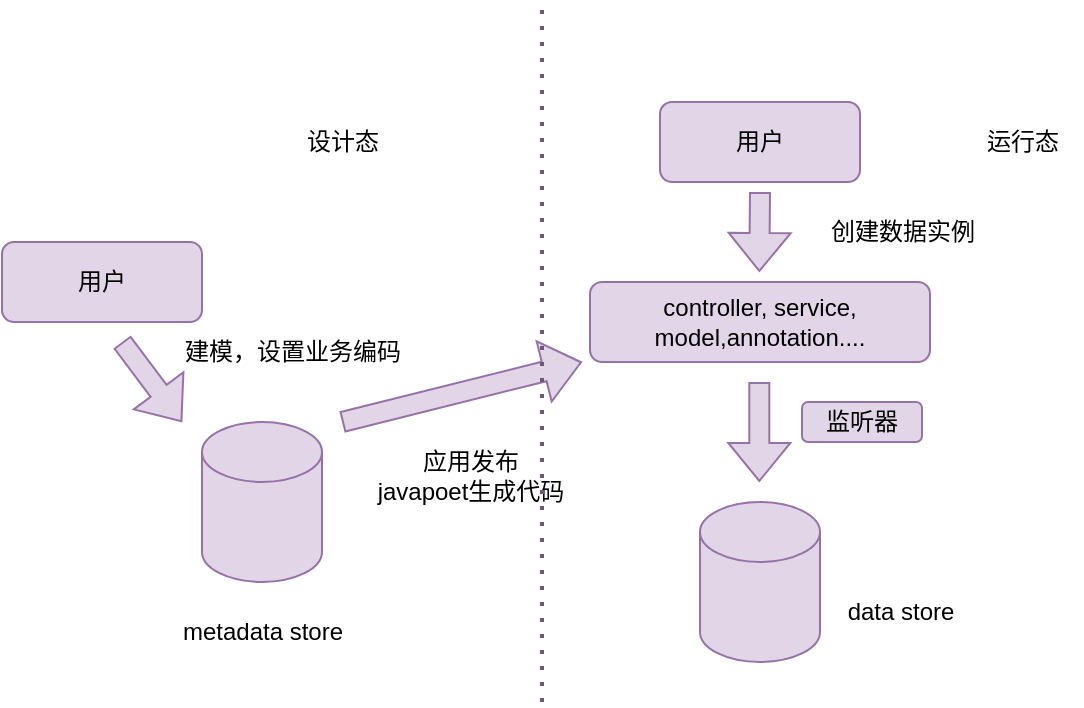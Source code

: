 <mxfile version="20.8.3" type="github">
  <diagram id="sJpKuxgDagxQEgptuMO3" name="第 1 页">
    <mxGraphModel dx="1430" dy="775" grid="1" gridSize="10" guides="1" tooltips="1" connect="1" arrows="1" fold="1" page="1" pageScale="1" pageWidth="827" pageHeight="1169" math="0" shadow="0">
      <root>
        <mxCell id="0" />
        <mxCell id="1" parent="0" />
        <mxCell id="kYv7d5ZzB-FK5ltl3MbY-2" value="用户" style="rounded=1;whiteSpace=wrap;html=1;fillColor=#e1d5e7;strokeColor=#9673a6;" parent="1" vertex="1">
          <mxGeometry x="180" y="280" width="100" height="40" as="geometry" />
        </mxCell>
        <mxCell id="kYv7d5ZzB-FK5ltl3MbY-3" value="" style="shape=flexArrow;endArrow=classic;html=1;rounded=0;fillColor=#e1d5e7;strokeColor=#9673a6;" parent="1" edge="1">
          <mxGeometry width="50" height="50" relative="1" as="geometry">
            <mxPoint x="240" y="330" as="sourcePoint" />
            <mxPoint x="270" y="370" as="targetPoint" />
          </mxGeometry>
        </mxCell>
        <mxCell id="kYv7d5ZzB-FK5ltl3MbY-4" value="建模，设置业务编码" style="text;html=1;align=center;verticalAlign=middle;resizable=0;points=[];autosize=1;strokeColor=none;fillColor=none;" parent="1" vertex="1">
          <mxGeometry x="260" y="320" width="130" height="30" as="geometry" />
        </mxCell>
        <mxCell id="kYv7d5ZzB-FK5ltl3MbY-5" value="" style="shape=cylinder3;whiteSpace=wrap;html=1;boundedLbl=1;backgroundOutline=1;size=15;fillColor=#e1d5e7;strokeColor=#9673a6;" parent="1" vertex="1">
          <mxGeometry x="280" y="370" width="60" height="80" as="geometry" />
        </mxCell>
        <mxCell id="kYv7d5ZzB-FK5ltl3MbY-6" value="metadata store" style="text;html=1;align=center;verticalAlign=middle;resizable=0;points=[];autosize=1;strokeColor=none;fillColor=none;" parent="1" vertex="1">
          <mxGeometry x="260" y="460" width="100" height="30" as="geometry" />
        </mxCell>
        <mxCell id="kYv7d5ZzB-FK5ltl3MbY-8" value="" style="shape=flexArrow;endArrow=classic;html=1;rounded=0;strokeColor=#9673a6;fillColor=#e1d5e7;" parent="1" edge="1">
          <mxGeometry width="50" height="50" relative="1" as="geometry">
            <mxPoint x="350" y="370" as="sourcePoint" />
            <mxPoint x="470" y="340" as="targetPoint" />
          </mxGeometry>
        </mxCell>
        <mxCell id="kYv7d5ZzB-FK5ltl3MbY-9" value="&lt;br&gt;应用发布&lt;br&gt;javapoet生成代码" style="text;html=1;align=center;verticalAlign=middle;resizable=0;points=[];autosize=1;strokeColor=none;fillColor=none;" parent="1" vertex="1">
          <mxGeometry x="354" y="360" width="120" height="60" as="geometry" />
        </mxCell>
        <mxCell id="kYv7d5ZzB-FK5ltl3MbY-10" value="controller, service, model,annotation...." style="rounded=1;whiteSpace=wrap;html=1;fillColor=#e1d5e7;strokeColor=#9673a6;" parent="1" vertex="1">
          <mxGeometry x="474" y="300" width="170" height="40" as="geometry" />
        </mxCell>
        <mxCell id="kYv7d5ZzB-FK5ltl3MbY-11" value="用户" style="rounded=1;whiteSpace=wrap;html=1;fillColor=#e1d5e7;strokeColor=#9673a6;" parent="1" vertex="1">
          <mxGeometry x="509" y="210" width="100" height="40" as="geometry" />
        </mxCell>
        <mxCell id="kYv7d5ZzB-FK5ltl3MbY-14" value="创建数据实例" style="text;html=1;align=center;verticalAlign=middle;resizable=0;points=[];autosize=1;strokeColor=none;fillColor=none;" parent="1" vertex="1">
          <mxGeometry x="580" y="260" width="100" height="30" as="geometry" />
        </mxCell>
        <mxCell id="kYv7d5ZzB-FK5ltl3MbY-15" value="" style="shape=flexArrow;endArrow=classic;html=1;rounded=0;fillColor=#e1d5e7;strokeColor=#9673a6;" parent="1" edge="1">
          <mxGeometry width="50" height="50" relative="1" as="geometry">
            <mxPoint x="558.66" y="350" as="sourcePoint" />
            <mxPoint x="558.66" y="400" as="targetPoint" />
          </mxGeometry>
        </mxCell>
        <mxCell id="kYv7d5ZzB-FK5ltl3MbY-16" value="" style="shape=flexArrow;endArrow=classic;html=1;rounded=0;fillColor=#e1d5e7;strokeColor=#9673a6;" parent="1" edge="1">
          <mxGeometry width="50" height="50" relative="1" as="geometry">
            <mxPoint x="559" y="255" as="sourcePoint" />
            <mxPoint x="558.66" y="295.0" as="targetPoint" />
            <Array as="points">
              <mxPoint x="559" y="255" />
            </Array>
          </mxGeometry>
        </mxCell>
        <mxCell id="kYv7d5ZzB-FK5ltl3MbY-17" value="" style="shape=cylinder3;whiteSpace=wrap;html=1;boundedLbl=1;backgroundOutline=1;size=15;fillColor=#e1d5e7;strokeColor=#9673a6;" parent="1" vertex="1">
          <mxGeometry x="529" y="410" width="60" height="80" as="geometry" />
        </mxCell>
        <mxCell id="kYv7d5ZzB-FK5ltl3MbY-18" value="data store" style="text;html=1;align=center;verticalAlign=middle;resizable=0;points=[];autosize=1;strokeColor=none;fillColor=none;" parent="1" vertex="1">
          <mxGeometry x="589" y="450" width="80" height="30" as="geometry" />
        </mxCell>
        <mxCell id="kYv7d5ZzB-FK5ltl3MbY-20" value="监听器" style="rounded=1;whiteSpace=wrap;html=1;fillColor=#e1d5e7;strokeColor=#9673a6;" parent="1" vertex="1">
          <mxGeometry x="580" y="360" width="60" height="20" as="geometry" />
        </mxCell>
        <mxCell id="kYv7d5ZzB-FK5ltl3MbY-24" value="设计态" style="text;html=1;align=center;verticalAlign=middle;resizable=0;points=[];autosize=1;strokeColor=none;fillColor=none;" parent="1" vertex="1">
          <mxGeometry x="320" y="215" width="60" height="30" as="geometry" />
        </mxCell>
        <mxCell id="kYv7d5ZzB-FK5ltl3MbY-26" value="运行态" style="text;html=1;align=center;verticalAlign=middle;resizable=0;points=[];autosize=1;strokeColor=none;fillColor=none;" parent="1" vertex="1">
          <mxGeometry x="660" y="215" width="60" height="30" as="geometry" />
        </mxCell>
        <mxCell id="kYv7d5ZzB-FK5ltl3MbY-27" value="" style="endArrow=none;dashed=1;html=1;dashPattern=1 3;strokeWidth=2;rounded=0;strokeColor=#6F557A;fillColor=#6f557a;" parent="1" edge="1">
          <mxGeometry width="50" height="50" relative="1" as="geometry">
            <mxPoint x="450" y="510" as="sourcePoint" />
            <mxPoint x="450" y="160" as="targetPoint" />
          </mxGeometry>
        </mxCell>
      </root>
    </mxGraphModel>
  </diagram>
</mxfile>
